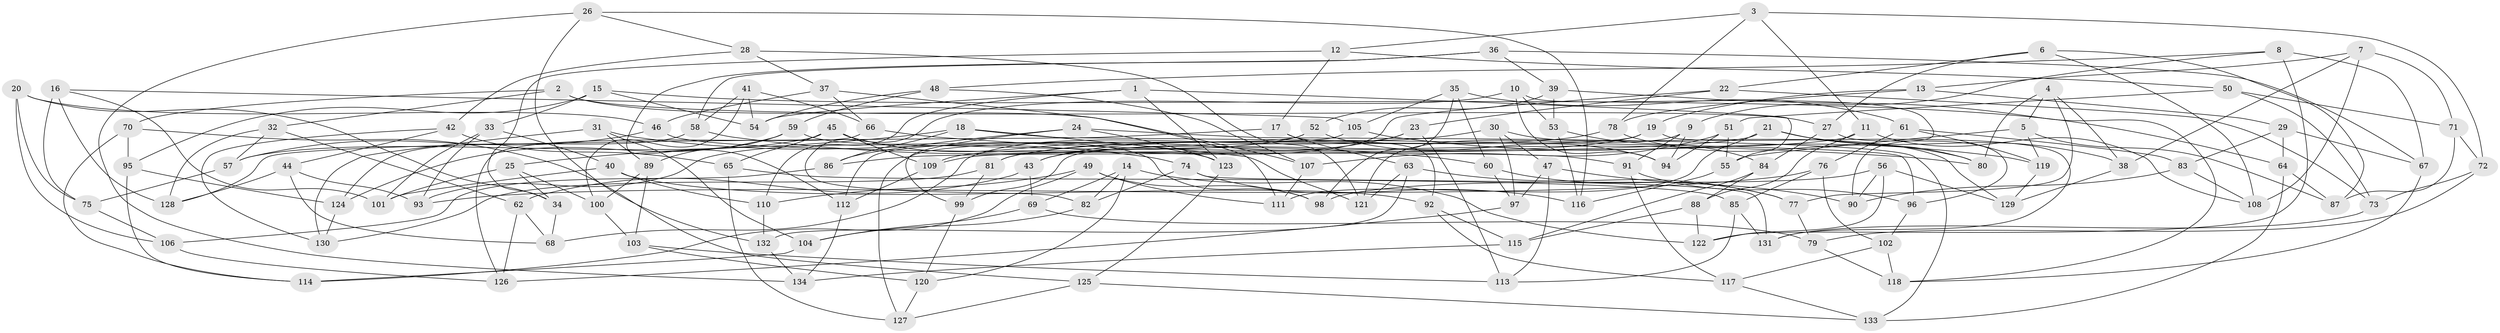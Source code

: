 // Generated by graph-tools (version 1.1) at 2025/27/03/09/25 03:27:02]
// undirected, 134 vertices, 268 edges
graph export_dot {
graph [start="1"]
  node [color=gray90,style=filled];
  1;
  2;
  3;
  4;
  5;
  6;
  7;
  8;
  9;
  10;
  11;
  12;
  13;
  14;
  15;
  16;
  17;
  18;
  19;
  20;
  21;
  22;
  23;
  24;
  25;
  26;
  27;
  28;
  29;
  30;
  31;
  32;
  33;
  34;
  35;
  36;
  37;
  38;
  39;
  40;
  41;
  42;
  43;
  44;
  45;
  46;
  47;
  48;
  49;
  50;
  51;
  52;
  53;
  54;
  55;
  56;
  57;
  58;
  59;
  60;
  61;
  62;
  63;
  64;
  65;
  66;
  67;
  68;
  69;
  70;
  71;
  72;
  73;
  74;
  75;
  76;
  77;
  78;
  79;
  80;
  81;
  82;
  83;
  84;
  85;
  86;
  87;
  88;
  89;
  90;
  91;
  92;
  93;
  94;
  95;
  96;
  97;
  98;
  99;
  100;
  101;
  102;
  103;
  104;
  105;
  106;
  107;
  108;
  109;
  110;
  111;
  112;
  113;
  114;
  115;
  116;
  117;
  118;
  119;
  120;
  121;
  122;
  123;
  124;
  125;
  126;
  127;
  128;
  129;
  130;
  131;
  132;
  133;
  134;
  1 -- 110;
  1 -- 54;
  1 -- 55;
  1 -- 123;
  2 -- 32;
  2 -- 27;
  2 -- 107;
  2 -- 70;
  3 -- 78;
  3 -- 72;
  3 -- 12;
  3 -- 11;
  4 -- 77;
  4 -- 5;
  4 -- 80;
  4 -- 38;
  5 -- 87;
  5 -- 55;
  5 -- 119;
  6 -- 87;
  6 -- 22;
  6 -- 27;
  6 -- 108;
  7 -- 71;
  7 -- 13;
  7 -- 38;
  7 -- 108;
  8 -- 48;
  8 -- 9;
  8 -- 122;
  8 -- 67;
  9 -- 94;
  9 -- 121;
  9 -- 91;
  10 -- 82;
  10 -- 94;
  10 -- 90;
  10 -- 53;
  11 -- 88;
  11 -- 109;
  11 -- 108;
  12 -- 50;
  12 -- 17;
  12 -- 34;
  13 -- 29;
  13 -- 78;
  13 -- 19;
  14 -- 122;
  14 -- 82;
  14 -- 120;
  14 -- 69;
  15 -- 33;
  15 -- 64;
  15 -- 54;
  15 -- 95;
  16 -- 128;
  16 -- 75;
  16 -- 105;
  16 -- 101;
  17 -- 92;
  17 -- 63;
  17 -- 128;
  18 -- 121;
  18 -- 25;
  18 -- 96;
  18 -- 86;
  19 -- 131;
  19 -- 43;
  19 -- 99;
  20 -- 106;
  20 -- 34;
  20 -- 75;
  20 -- 46;
  21 -- 38;
  21 -- 111;
  21 -- 86;
  21 -- 80;
  22 -- 109;
  22 -- 73;
  22 -- 23;
  23 -- 43;
  23 -- 68;
  23 -- 113;
  24 -- 99;
  24 -- 86;
  24 -- 133;
  24 -- 123;
  25 -- 34;
  25 -- 100;
  25 -- 101;
  26 -- 28;
  26 -- 132;
  26 -- 116;
  26 -- 134;
  27 -- 84;
  27 -- 96;
  28 -- 37;
  28 -- 42;
  28 -- 121;
  29 -- 83;
  29 -- 64;
  29 -- 67;
  30 -- 129;
  30 -- 97;
  30 -- 47;
  30 -- 81;
  31 -- 130;
  31 -- 89;
  31 -- 74;
  31 -- 104;
  32 -- 57;
  32 -- 62;
  32 -- 128;
  33 -- 93;
  33 -- 40;
  33 -- 101;
  34 -- 68;
  35 -- 61;
  35 -- 98;
  35 -- 60;
  35 -- 105;
  36 -- 58;
  36 -- 39;
  36 -- 112;
  36 -- 67;
  37 -- 111;
  37 -- 66;
  37 -- 46;
  38 -- 129;
  39 -- 118;
  39 -- 52;
  39 -- 53;
  40 -- 101;
  40 -- 110;
  40 -- 92;
  41 -- 54;
  41 -- 100;
  41 -- 66;
  41 -- 58;
  42 -- 44;
  42 -- 65;
  42 -- 130;
  43 -- 62;
  43 -- 69;
  44 -- 128;
  44 -- 93;
  44 -- 68;
  45 -- 57;
  45 -- 65;
  45 -- 123;
  45 -- 109;
  46 -- 57;
  46 -- 91;
  47 -- 90;
  47 -- 97;
  47 -- 113;
  48 -- 107;
  48 -- 59;
  48 -- 54;
  49 -- 111;
  49 -- 114;
  49 -- 110;
  49 -- 98;
  50 -- 71;
  50 -- 51;
  50 -- 73;
  51 -- 107;
  51 -- 94;
  51 -- 55;
  52 -- 94;
  52 -- 112;
  52 -- 93;
  53 -- 84;
  53 -- 116;
  55 -- 116;
  56 -- 129;
  56 -- 90;
  56 -- 98;
  56 -- 122;
  57 -- 75;
  58 -- 124;
  58 -- 60;
  59 -- 124;
  59 -- 98;
  59 -- 89;
  60 -- 77;
  60 -- 97;
  61 -- 76;
  61 -- 83;
  61 -- 119;
  62 -- 68;
  62 -- 126;
  63 -- 121;
  63 -- 77;
  63 -- 132;
  64 -- 87;
  64 -- 133;
  65 -- 127;
  65 -- 85;
  66 -- 126;
  66 -- 80;
  67 -- 118;
  69 -- 104;
  69 -- 79;
  70 -- 125;
  70 -- 114;
  70 -- 95;
  71 -- 87;
  71 -- 72;
  72 -- 73;
  72 -- 79;
  73 -- 131;
  74 -- 82;
  74 -- 131;
  74 -- 116;
  75 -- 106;
  76 -- 102;
  76 -- 93;
  76 -- 85;
  77 -- 79;
  78 -- 80;
  78 -- 81;
  79 -- 118;
  81 -- 130;
  81 -- 99;
  82 -- 104;
  83 -- 108;
  83 -- 90;
  84 -- 88;
  84 -- 115;
  85 -- 131;
  85 -- 113;
  86 -- 106;
  88 -- 115;
  88 -- 122;
  89 -- 100;
  89 -- 103;
  91 -- 96;
  91 -- 117;
  92 -- 117;
  92 -- 115;
  95 -- 124;
  95 -- 114;
  96 -- 102;
  97 -- 126;
  99 -- 120;
  100 -- 103;
  102 -- 117;
  102 -- 118;
  103 -- 120;
  103 -- 113;
  104 -- 114;
  105 -- 127;
  105 -- 119;
  106 -- 126;
  107 -- 111;
  109 -- 112;
  110 -- 132;
  112 -- 134;
  115 -- 134;
  117 -- 133;
  119 -- 129;
  120 -- 127;
  123 -- 125;
  124 -- 130;
  125 -- 133;
  125 -- 127;
  132 -- 134;
}
